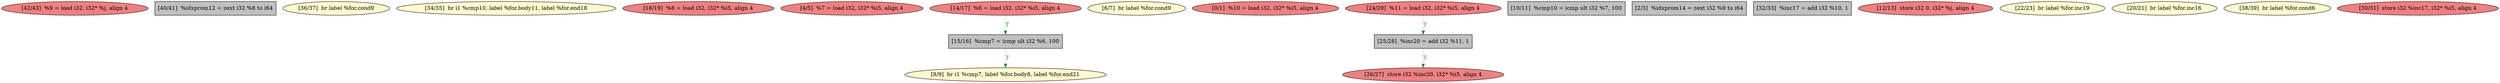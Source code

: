 
digraph G {


node1373 [fillcolor=lightcoral,label="[42/43]  %9 = load i32, i32* %j, align 4",shape=ellipse,style=filled ]
node1372 [fillcolor=grey,label="[40/41]  %idxprom12 = zext i32 %8 to i64",shape=rectangle,style=filled ]
node1370 [fillcolor=lemonchiffon,label="[36/37]  br label %for.cond9",shape=ellipse,style=filled ]
node1368 [fillcolor=lemonchiffon,label="[34/35]  br i1 %cmp10, label %for.body11, label %for.end18",shape=ellipse,style=filled ]
node1361 [fillcolor=lightcoral,label="[18/19]  %8 = load i32, i32* %i5, align 4",shape=ellipse,style=filled ]
node1354 [fillcolor=lightcoral,label="[4/5]  %7 = load i32, i32* %i5, align 4",shape=ellipse,style=filled ]
node1356 [fillcolor=lemonchiffon,label="[8/9]  br i1 %cmp7, label %for.body8, label %for.end21",shape=ellipse,style=filled ]
node1359 [fillcolor=lightcoral,label="[14/17]  %6 = load i32, i32* %i5, align 4",shape=ellipse,style=filled ]
node1355 [fillcolor=lemonchiffon,label="[6/7]  br label %for.cond9",shape=ellipse,style=filled ]
node1352 [fillcolor=lightcoral,label="[0/1]  %10 = load i32, i32* %i5, align 4",shape=ellipse,style=filled ]
node1366 [fillcolor=lightcoral,label="[26/27]  store i32 %inc20, i32* %i5, align 4",shape=ellipse,style=filled ]
node1357 [fillcolor=grey,label="[10/11]  %cmp10 = icmp ult i32 %7, 100",shape=rectangle,style=filled ]
node1353 [fillcolor=grey,label="[2/3]  %idxprom14 = zext i32 %9 to i64",shape=rectangle,style=filled ]
node1367 [fillcolor=grey,label="[32/33]  %inc17 = add i32 %10, 1",shape=rectangle,style=filled ]
node1358 [fillcolor=lightcoral,label="[12/13]  store i32 0, i32* %j, align 4",shape=ellipse,style=filled ]
node1363 [fillcolor=lemonchiffon,label="[22/23]  br label %for.inc19",shape=ellipse,style=filled ]
node1369 [fillcolor=grey,label="[25/28]  %inc20 = add i32 %11, 1",shape=rectangle,style=filled ]
node1360 [fillcolor=grey,label="[15/16]  %cmp7 = icmp ult i32 %6, 100",shape=rectangle,style=filled ]
node1362 [fillcolor=lemonchiffon,label="[20/21]  br label %for.inc16",shape=ellipse,style=filled ]
node1371 [fillcolor=lemonchiffon,label="[38/39]  br label %for.cond6",shape=ellipse,style=filled ]
node1364 [fillcolor=lightcoral,label="[24/29]  %11 = load i32, i32* %i5, align 4",shape=ellipse,style=filled ]
node1365 [fillcolor=lightcoral,label="[30/31]  store i32 %inc17, i32* %i5, align 4",shape=ellipse,style=filled ]

node1359->node1360 [style=dotted,color=forestgreen,label="T",fontcolor=forestgreen ]
node1360->node1356 [style=dotted,color=forestgreen,label="T",fontcolor=forestgreen ]
node1364->node1369 [style=dotted,color=forestgreen,label="T",fontcolor=forestgreen ]
node1369->node1366 [style=dotted,color=forestgreen,label="T",fontcolor=forestgreen ]


}
